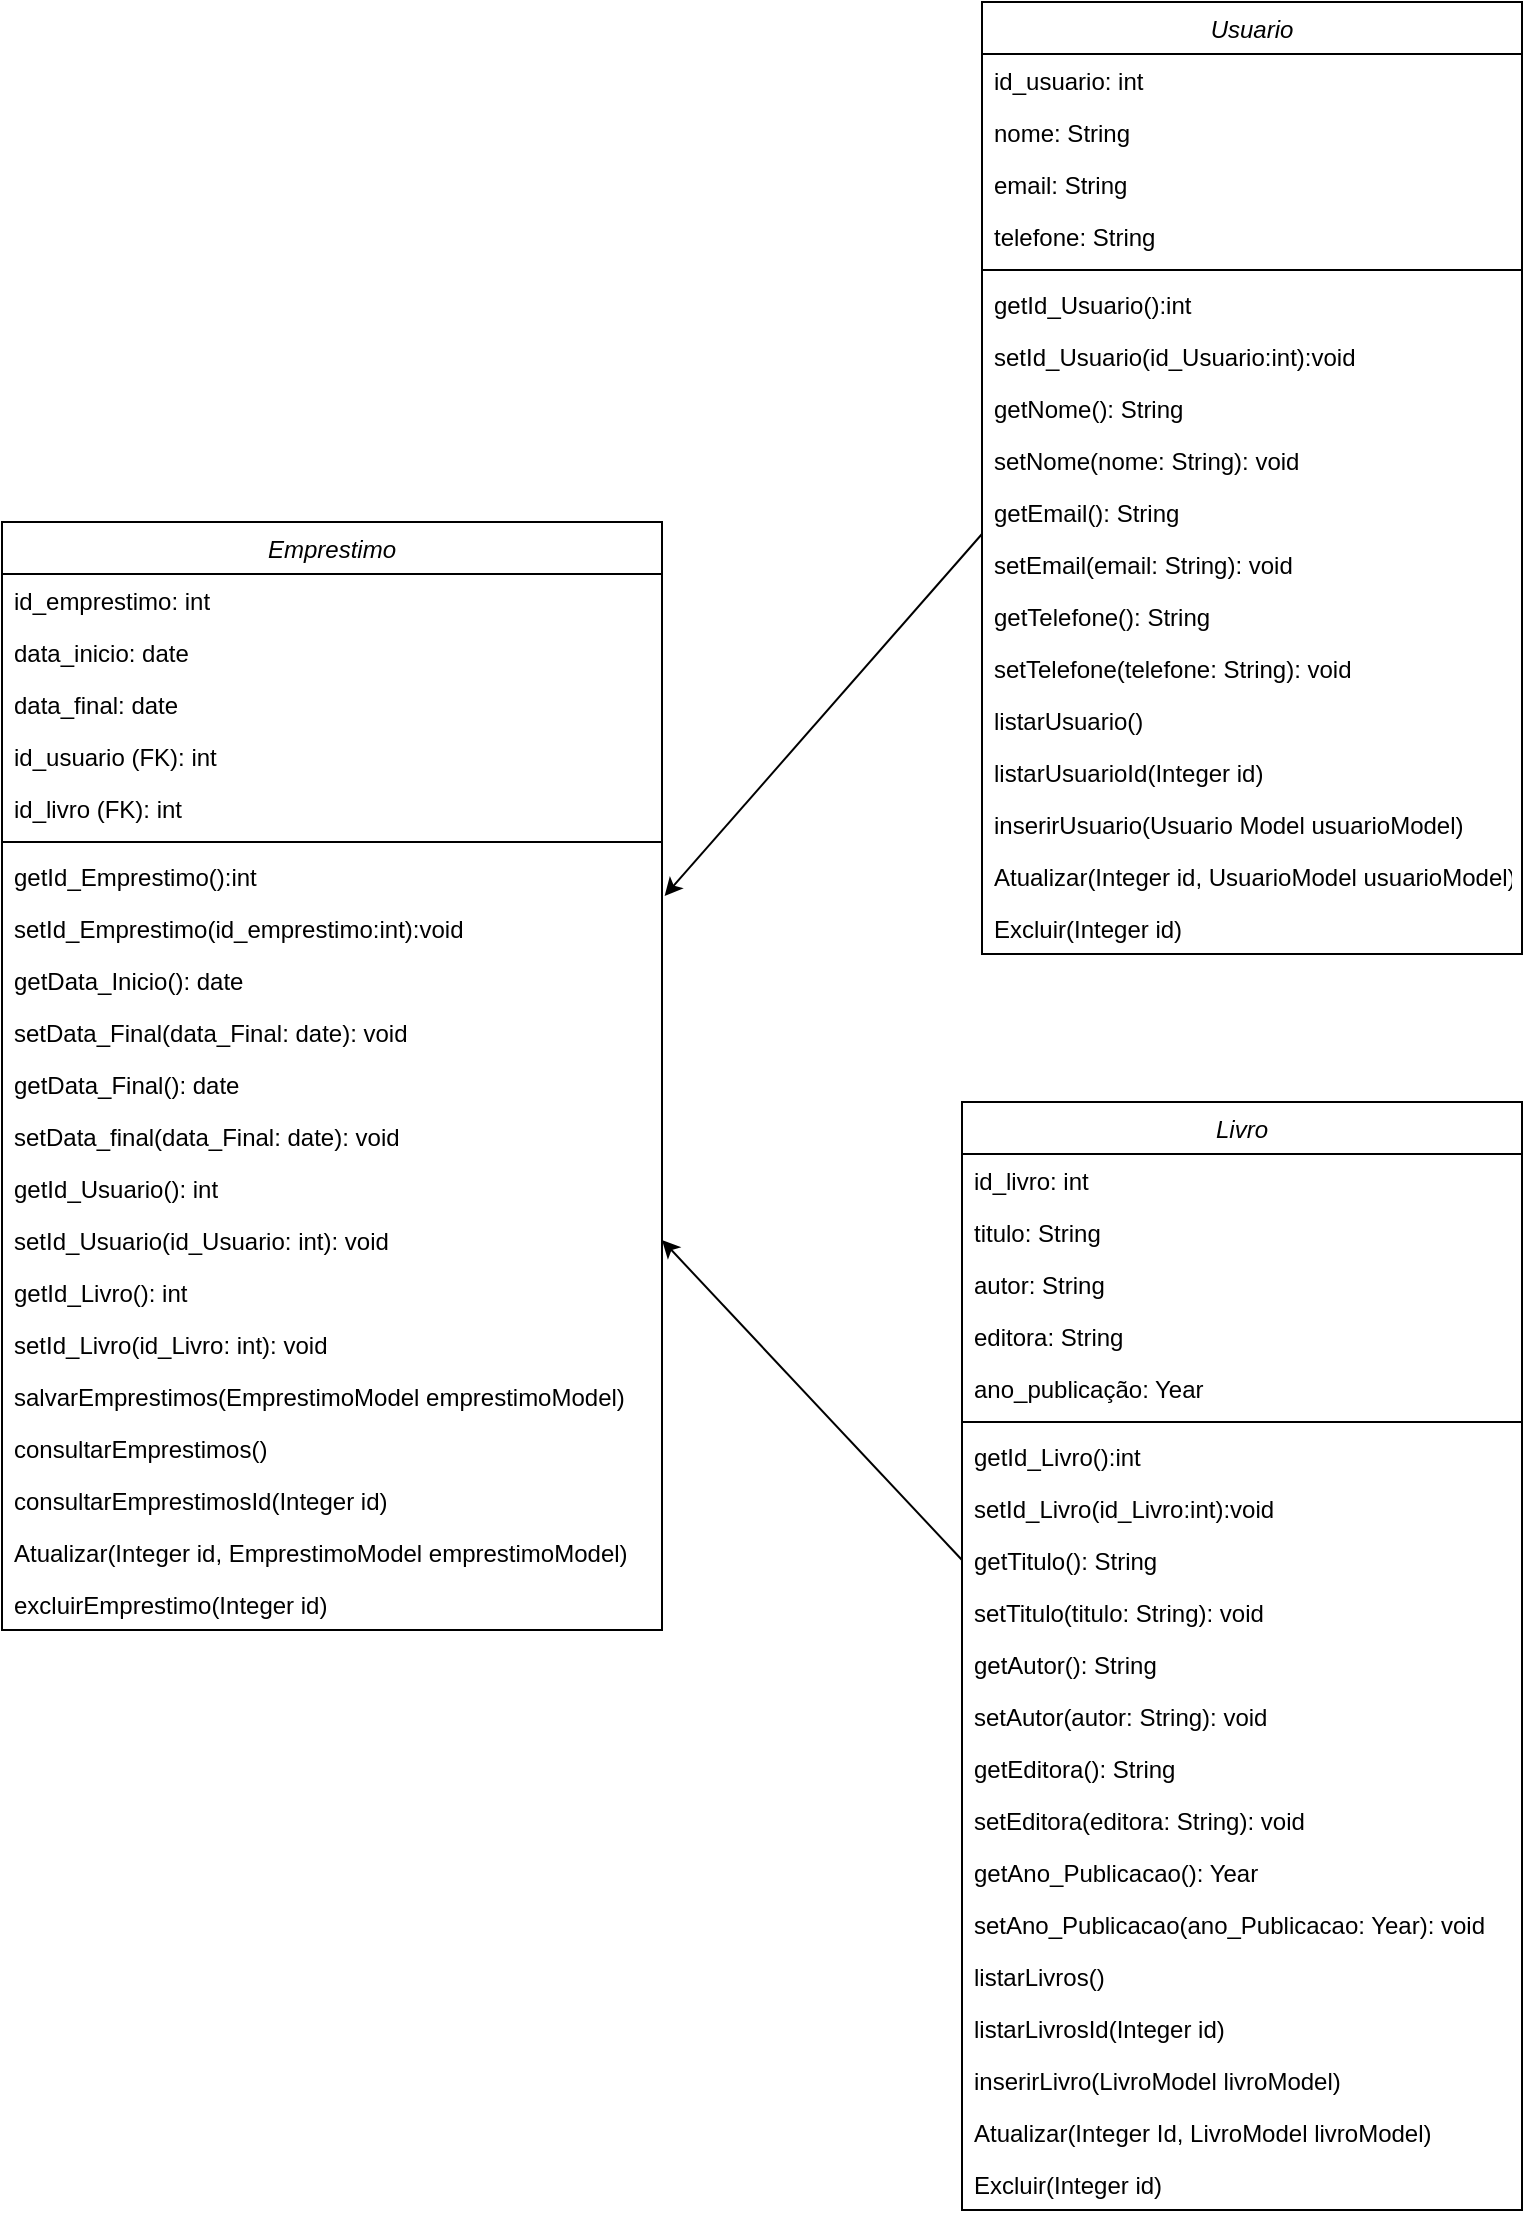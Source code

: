 <mxfile version="24.7.17">
  <diagram id="C5RBs43oDa-KdzZeNtuy" name="Page-1">
    <mxGraphModel dx="1434" dy="772" grid="1" gridSize="10" guides="1" tooltips="1" connect="1" arrows="1" fold="1" page="1" pageScale="1" pageWidth="827" pageHeight="1169" math="0" shadow="0">
      <root>
        <mxCell id="WIyWlLk6GJQsqaUBKTNV-0" />
        <mxCell id="WIyWlLk6GJQsqaUBKTNV-1" parent="WIyWlLk6GJQsqaUBKTNV-0" />
        <mxCell id="zkfFHV4jXpPFQw0GAbJ--0" value="Emprestimo" style="swimlane;fontStyle=2;align=center;verticalAlign=top;childLayout=stackLayout;horizontal=1;startSize=26;horizontalStack=0;resizeParent=1;resizeLast=0;collapsible=1;marginBottom=0;rounded=0;shadow=0;strokeWidth=1;" parent="WIyWlLk6GJQsqaUBKTNV-1" vertex="1">
          <mxGeometry x="40" y="310" width="330" height="554" as="geometry">
            <mxRectangle x="230" y="140" width="160" height="26" as="alternateBounds" />
          </mxGeometry>
        </mxCell>
        <mxCell id="zkfFHV4jXpPFQw0GAbJ--1" value="id_emprestimo: int" style="text;align=left;verticalAlign=top;spacingLeft=4;spacingRight=4;overflow=hidden;rotatable=0;points=[[0,0.5],[1,0.5]];portConstraint=eastwest;" parent="zkfFHV4jXpPFQw0GAbJ--0" vertex="1">
          <mxGeometry y="26" width="330" height="26" as="geometry" />
        </mxCell>
        <mxCell id="5EMgJXhM_CmQL9I3DCpq-1" value="data_inicio: date" style="text;align=left;verticalAlign=top;spacingLeft=4;spacingRight=4;overflow=hidden;rotatable=0;points=[[0,0.5],[1,0.5]];portConstraint=eastwest;rounded=0;shadow=0;html=0;" parent="zkfFHV4jXpPFQw0GAbJ--0" vertex="1">
          <mxGeometry y="52" width="330" height="26" as="geometry" />
        </mxCell>
        <mxCell id="5EMgJXhM_CmQL9I3DCpq-2" value="data_final: date&#xa;" style="text;align=left;verticalAlign=top;spacingLeft=4;spacingRight=4;overflow=hidden;rotatable=0;points=[[0,0.5],[1,0.5]];portConstraint=eastwest;rounded=0;shadow=0;html=0;" parent="zkfFHV4jXpPFQw0GAbJ--0" vertex="1">
          <mxGeometry y="78" width="330" height="26" as="geometry" />
        </mxCell>
        <mxCell id="5EMgJXhM_CmQL9I3DCpq-0" value="id_usuario (FK): int&#xa;" style="text;align=left;verticalAlign=top;spacingLeft=4;spacingRight=4;overflow=hidden;rotatable=0;points=[[0,0.5],[1,0.5]];portConstraint=eastwest;rounded=0;shadow=0;html=0;" parent="zkfFHV4jXpPFQw0GAbJ--0" vertex="1">
          <mxGeometry y="104" width="330" height="26" as="geometry" />
        </mxCell>
        <mxCell id="zkfFHV4jXpPFQw0GAbJ--3" value="id_livro (FK): int&#xa;" style="text;align=left;verticalAlign=top;spacingLeft=4;spacingRight=4;overflow=hidden;rotatable=0;points=[[0,0.5],[1,0.5]];portConstraint=eastwest;rounded=0;shadow=0;html=0;" parent="zkfFHV4jXpPFQw0GAbJ--0" vertex="1">
          <mxGeometry y="130" width="330" height="26" as="geometry" />
        </mxCell>
        <mxCell id="zkfFHV4jXpPFQw0GAbJ--4" value="" style="line;html=1;strokeWidth=1;align=left;verticalAlign=middle;spacingTop=-1;spacingLeft=3;spacingRight=3;rotatable=0;labelPosition=right;points=[];portConstraint=eastwest;" parent="zkfFHV4jXpPFQw0GAbJ--0" vertex="1">
          <mxGeometry y="156" width="330" height="8" as="geometry" />
        </mxCell>
        <mxCell id="zkfFHV4jXpPFQw0GAbJ--5" value="getId_Emprestimo():int" style="text;align=left;verticalAlign=top;spacingLeft=4;spacingRight=4;overflow=hidden;rotatable=0;points=[[0,0.5],[1,0.5]];portConstraint=eastwest;" parent="zkfFHV4jXpPFQw0GAbJ--0" vertex="1">
          <mxGeometry y="164" width="330" height="26" as="geometry" />
        </mxCell>
        <mxCell id="5EMgJXhM_CmQL9I3DCpq-3" value="setId_Emprestimo(id_emprestimo:int):void&#xa;" style="text;align=left;verticalAlign=top;spacingLeft=4;spacingRight=4;overflow=hidden;rotatable=0;points=[[0,0.5],[1,0.5]];portConstraint=eastwest;" parent="zkfFHV4jXpPFQw0GAbJ--0" vertex="1">
          <mxGeometry y="190" width="330" height="26" as="geometry" />
        </mxCell>
        <mxCell id="5EMgJXhM_CmQL9I3DCpq-4" value="getData_Inicio(): date" style="text;align=left;verticalAlign=top;spacingLeft=4;spacingRight=4;overflow=hidden;rotatable=0;points=[[0,0.5],[1,0.5]];portConstraint=eastwest;" parent="zkfFHV4jXpPFQw0GAbJ--0" vertex="1">
          <mxGeometry y="216" width="330" height="26" as="geometry" />
        </mxCell>
        <mxCell id="5EMgJXhM_CmQL9I3DCpq-5" value="setData_Final(data_Final: date): void&#xa;" style="text;align=left;verticalAlign=top;spacingLeft=4;spacingRight=4;overflow=hidden;rotatable=0;points=[[0,0.5],[1,0.5]];portConstraint=eastwest;" parent="zkfFHV4jXpPFQw0GAbJ--0" vertex="1">
          <mxGeometry y="242" width="330" height="26" as="geometry" />
        </mxCell>
        <mxCell id="5EMgJXhM_CmQL9I3DCpq-6" value="getData_Final(): date&#xa;" style="text;align=left;verticalAlign=top;spacingLeft=4;spacingRight=4;overflow=hidden;rotatable=0;points=[[0,0.5],[1,0.5]];portConstraint=eastwest;" parent="zkfFHV4jXpPFQw0GAbJ--0" vertex="1">
          <mxGeometry y="268" width="330" height="26" as="geometry" />
        </mxCell>
        <mxCell id="5EMgJXhM_CmQL9I3DCpq-7" value="setData_final(data_Final: date): void" style="text;align=left;verticalAlign=top;spacingLeft=4;spacingRight=4;overflow=hidden;rotatable=0;points=[[0,0.5],[1,0.5]];portConstraint=eastwest;" parent="zkfFHV4jXpPFQw0GAbJ--0" vertex="1">
          <mxGeometry y="294" width="330" height="26" as="geometry" />
        </mxCell>
        <mxCell id="5EMgJXhM_CmQL9I3DCpq-8" value="getId_Usuario(): int&#xa;" style="text;align=left;verticalAlign=top;spacingLeft=4;spacingRight=4;overflow=hidden;rotatable=0;points=[[0,0.5],[1,0.5]];portConstraint=eastwest;" parent="zkfFHV4jXpPFQw0GAbJ--0" vertex="1">
          <mxGeometry y="320" width="330" height="26" as="geometry" />
        </mxCell>
        <mxCell id="5EMgJXhM_CmQL9I3DCpq-9" value="setId_Usuario(id_Usuario: int): void&#xa;&#xa;" style="text;align=left;verticalAlign=top;spacingLeft=4;spacingRight=4;overflow=hidden;rotatable=0;points=[[0,0.5],[1,0.5]];portConstraint=eastwest;" parent="zkfFHV4jXpPFQw0GAbJ--0" vertex="1">
          <mxGeometry y="346" width="330" height="26" as="geometry" />
        </mxCell>
        <mxCell id="5EMgJXhM_CmQL9I3DCpq-10" value="getId_Livro(): int&#xa;" style="text;align=left;verticalAlign=top;spacingLeft=4;spacingRight=4;overflow=hidden;rotatable=0;points=[[0,0.5],[1,0.5]];portConstraint=eastwest;" parent="zkfFHV4jXpPFQw0GAbJ--0" vertex="1">
          <mxGeometry y="372" width="330" height="26" as="geometry" />
        </mxCell>
        <mxCell id="5EMgJXhM_CmQL9I3DCpq-11" value="setId_Livro(id_Livro: int): void&#xa;&#xa;" style="text;align=left;verticalAlign=top;spacingLeft=4;spacingRight=4;overflow=hidden;rotatable=0;points=[[0,0.5],[1,0.5]];portConstraint=eastwest;" parent="zkfFHV4jXpPFQw0GAbJ--0" vertex="1">
          <mxGeometry y="398" width="330" height="26" as="geometry" />
        </mxCell>
        <mxCell id="5EMgJXhM_CmQL9I3DCpq-12" value="salvarEmprestimos(EmprestimoModel emprestimoModel)" style="text;align=left;verticalAlign=top;spacingLeft=4;spacingRight=4;overflow=hidden;rotatable=0;points=[[0,0.5],[1,0.5]];portConstraint=eastwest;" parent="zkfFHV4jXpPFQw0GAbJ--0" vertex="1">
          <mxGeometry y="424" width="330" height="26" as="geometry" />
        </mxCell>
        <mxCell id="5EMgJXhM_CmQL9I3DCpq-13" value="consultarEmprestimos()" style="text;align=left;verticalAlign=top;spacingLeft=4;spacingRight=4;overflow=hidden;rotatable=0;points=[[0,0.5],[1,0.5]];portConstraint=eastwest;" parent="zkfFHV4jXpPFQw0GAbJ--0" vertex="1">
          <mxGeometry y="450" width="330" height="26" as="geometry" />
        </mxCell>
        <mxCell id="7g7Ay9heB8tXwXwIvFFe-0" value="consultarEmprestimosId(Integer id)" style="text;align=left;verticalAlign=top;spacingLeft=4;spacingRight=4;overflow=hidden;rotatable=0;points=[[0,0.5],[1,0.5]];portConstraint=eastwest;" vertex="1" parent="zkfFHV4jXpPFQw0GAbJ--0">
          <mxGeometry y="476" width="330" height="26" as="geometry" />
        </mxCell>
        <mxCell id="5EMgJXhM_CmQL9I3DCpq-15" value="Atualizar(Integer id, EmprestimoModel emprestimoModel)" style="text;align=left;verticalAlign=top;spacingLeft=4;spacingRight=4;overflow=hidden;rotatable=0;points=[[0,0.5],[1,0.5]];portConstraint=eastwest;" parent="zkfFHV4jXpPFQw0GAbJ--0" vertex="1">
          <mxGeometry y="502" width="330" height="26" as="geometry" />
        </mxCell>
        <mxCell id="5EMgJXhM_CmQL9I3DCpq-14" value="excluirEmprestimo(Integer id)" style="text;align=left;verticalAlign=top;spacingLeft=4;spacingRight=4;overflow=hidden;rotatable=0;points=[[0,0.5],[1,0.5]];portConstraint=eastwest;" parent="zkfFHV4jXpPFQw0GAbJ--0" vertex="1">
          <mxGeometry y="528" width="330" height="26" as="geometry" />
        </mxCell>
        <mxCell id="5EMgJXhM_CmQL9I3DCpq-16" value="Usuario" style="swimlane;fontStyle=2;align=center;verticalAlign=top;childLayout=stackLayout;horizontal=1;startSize=26;horizontalStack=0;resizeParent=1;resizeLast=0;collapsible=1;marginBottom=0;rounded=0;shadow=0;strokeWidth=1;" parent="WIyWlLk6GJQsqaUBKTNV-1" vertex="1">
          <mxGeometry x="530" y="50" width="270" height="476" as="geometry">
            <mxRectangle x="230" y="140" width="160" height="26" as="alternateBounds" />
          </mxGeometry>
        </mxCell>
        <mxCell id="5EMgJXhM_CmQL9I3DCpq-17" value="id_usuario: int" style="text;align=left;verticalAlign=top;spacingLeft=4;spacingRight=4;overflow=hidden;rotatable=0;points=[[0,0.5],[1,0.5]];portConstraint=eastwest;" parent="5EMgJXhM_CmQL9I3DCpq-16" vertex="1">
          <mxGeometry y="26" width="270" height="26" as="geometry" />
        </mxCell>
        <mxCell id="5EMgJXhM_CmQL9I3DCpq-18" value="nome: String" style="text;align=left;verticalAlign=top;spacingLeft=4;spacingRight=4;overflow=hidden;rotatable=0;points=[[0,0.5],[1,0.5]];portConstraint=eastwest;rounded=0;shadow=0;html=0;" parent="5EMgJXhM_CmQL9I3DCpq-16" vertex="1">
          <mxGeometry y="52" width="270" height="26" as="geometry" />
        </mxCell>
        <mxCell id="5EMgJXhM_CmQL9I3DCpq-19" value="email: String&#xa;" style="text;align=left;verticalAlign=top;spacingLeft=4;spacingRight=4;overflow=hidden;rotatable=0;points=[[0,0.5],[1,0.5]];portConstraint=eastwest;rounded=0;shadow=0;html=0;" parent="5EMgJXhM_CmQL9I3DCpq-16" vertex="1">
          <mxGeometry y="78" width="270" height="26" as="geometry" />
        </mxCell>
        <mxCell id="5EMgJXhM_CmQL9I3DCpq-20" value="telefone: String" style="text;align=left;verticalAlign=top;spacingLeft=4;spacingRight=4;overflow=hidden;rotatable=0;points=[[0,0.5],[1,0.5]];portConstraint=eastwest;rounded=0;shadow=0;html=0;" parent="5EMgJXhM_CmQL9I3DCpq-16" vertex="1">
          <mxGeometry y="104" width="270" height="26" as="geometry" />
        </mxCell>
        <mxCell id="5EMgJXhM_CmQL9I3DCpq-22" value="" style="line;html=1;strokeWidth=1;align=left;verticalAlign=middle;spacingTop=-1;spacingLeft=3;spacingRight=3;rotatable=0;labelPosition=right;points=[];portConstraint=eastwest;" parent="5EMgJXhM_CmQL9I3DCpq-16" vertex="1">
          <mxGeometry y="130" width="270" height="8" as="geometry" />
        </mxCell>
        <mxCell id="5EMgJXhM_CmQL9I3DCpq-23" value="getId_Usuario():int" style="text;align=left;verticalAlign=top;spacingLeft=4;spacingRight=4;overflow=hidden;rotatable=0;points=[[0,0.5],[1,0.5]];portConstraint=eastwest;" parent="5EMgJXhM_CmQL9I3DCpq-16" vertex="1">
          <mxGeometry y="138" width="270" height="26" as="geometry" />
        </mxCell>
        <mxCell id="5EMgJXhM_CmQL9I3DCpq-24" value="setId_Usuario(id_Usuario:int):void&#xa;" style="text;align=left;verticalAlign=top;spacingLeft=4;spacingRight=4;overflow=hidden;rotatable=0;points=[[0,0.5],[1,0.5]];portConstraint=eastwest;" parent="5EMgJXhM_CmQL9I3DCpq-16" vertex="1">
          <mxGeometry y="164" width="270" height="26" as="geometry" />
        </mxCell>
        <mxCell id="5EMgJXhM_CmQL9I3DCpq-25" value="getNome(): String" style="text;align=left;verticalAlign=top;spacingLeft=4;spacingRight=4;overflow=hidden;rotatable=0;points=[[0,0.5],[1,0.5]];portConstraint=eastwest;" parent="5EMgJXhM_CmQL9I3DCpq-16" vertex="1">
          <mxGeometry y="190" width="270" height="26" as="geometry" />
        </mxCell>
        <mxCell id="5EMgJXhM_CmQL9I3DCpq-26" value="setNome(nome: String): void&#xa;" style="text;align=left;verticalAlign=top;spacingLeft=4;spacingRight=4;overflow=hidden;rotatable=0;points=[[0,0.5],[1,0.5]];portConstraint=eastwest;" parent="5EMgJXhM_CmQL9I3DCpq-16" vertex="1">
          <mxGeometry y="216" width="270" height="26" as="geometry" />
        </mxCell>
        <mxCell id="5EMgJXhM_CmQL9I3DCpq-59" value="" style="endArrow=classic;html=1;rounded=0;entryX=1.004;entryY=0.885;entryDx=0;entryDy=0;entryPerimeter=0;" parent="5EMgJXhM_CmQL9I3DCpq-16" target="zkfFHV4jXpPFQw0GAbJ--5" edge="1">
          <mxGeometry width="50" height="50" relative="1" as="geometry">
            <mxPoint y="266" as="sourcePoint" />
            <mxPoint x="50" y="216" as="targetPoint" />
          </mxGeometry>
        </mxCell>
        <mxCell id="5EMgJXhM_CmQL9I3DCpq-27" value="getEmail(): String&#xa;&#xa;" style="text;align=left;verticalAlign=top;spacingLeft=4;spacingRight=4;overflow=hidden;rotatable=0;points=[[0,0.5],[1,0.5]];portConstraint=eastwest;" parent="5EMgJXhM_CmQL9I3DCpq-16" vertex="1">
          <mxGeometry y="242" width="270" height="26" as="geometry" />
        </mxCell>
        <mxCell id="5EMgJXhM_CmQL9I3DCpq-28" value="setEmail(email: String): void" style="text;align=left;verticalAlign=top;spacingLeft=4;spacingRight=4;overflow=hidden;rotatable=0;points=[[0,0.5],[1,0.5]];portConstraint=eastwest;" parent="5EMgJXhM_CmQL9I3DCpq-16" vertex="1">
          <mxGeometry y="268" width="270" height="26" as="geometry" />
        </mxCell>
        <mxCell id="5EMgJXhM_CmQL9I3DCpq-29" value="getTelefone(): String&#xa;" style="text;align=left;verticalAlign=top;spacingLeft=4;spacingRight=4;overflow=hidden;rotatable=0;points=[[0,0.5],[1,0.5]];portConstraint=eastwest;" parent="5EMgJXhM_CmQL9I3DCpq-16" vertex="1">
          <mxGeometry y="294" width="270" height="26" as="geometry" />
        </mxCell>
        <mxCell id="5EMgJXhM_CmQL9I3DCpq-30" value="setTelefone(telefone: String): void&#xa;&#xa;" style="text;align=left;verticalAlign=top;spacingLeft=4;spacingRight=4;overflow=hidden;rotatable=0;points=[[0,0.5],[1,0.5]];portConstraint=eastwest;" parent="5EMgJXhM_CmQL9I3DCpq-16" vertex="1">
          <mxGeometry y="320" width="270" height="26" as="geometry" />
        </mxCell>
        <mxCell id="5EMgJXhM_CmQL9I3DCpq-34" value="listarUsuario()" style="text;align=left;verticalAlign=top;spacingLeft=4;spacingRight=4;overflow=hidden;rotatable=0;points=[[0,0.5],[1,0.5]];portConstraint=eastwest;" parent="5EMgJXhM_CmQL9I3DCpq-16" vertex="1">
          <mxGeometry y="346" width="270" height="26" as="geometry" />
        </mxCell>
        <mxCell id="i6DX8ShGVNVIHP8T1WRY-1" value="listarUsuarioId(Integer id)" style="text;align=left;verticalAlign=top;spacingLeft=4;spacingRight=4;overflow=hidden;rotatable=0;points=[[0,0.5],[1,0.5]];portConstraint=eastwest;" parent="5EMgJXhM_CmQL9I3DCpq-16" vertex="1">
          <mxGeometry y="372" width="270" height="26" as="geometry" />
        </mxCell>
        <mxCell id="5EMgJXhM_CmQL9I3DCpq-33" value="inserirUsuario(Usuario Model usuarioModel)" style="text;align=left;verticalAlign=top;spacingLeft=4;spacingRight=4;overflow=hidden;rotatable=0;points=[[0,0.5],[1,0.5]];portConstraint=eastwest;" parent="5EMgJXhM_CmQL9I3DCpq-16" vertex="1">
          <mxGeometry y="398" width="270" height="26" as="geometry" />
        </mxCell>
        <mxCell id="5EMgJXhM_CmQL9I3DCpq-35" value="Atualizar(Integer id, UsuarioModel usuarioModel)" style="text;align=left;verticalAlign=top;spacingLeft=4;spacingRight=4;overflow=hidden;rotatable=0;points=[[0,0.5],[1,0.5]];portConstraint=eastwest;" parent="5EMgJXhM_CmQL9I3DCpq-16" vertex="1">
          <mxGeometry y="424" width="270" height="26" as="geometry" />
        </mxCell>
        <mxCell id="5EMgJXhM_CmQL9I3DCpq-36" value="Excluir(Integer id)" style="text;align=left;verticalAlign=top;spacingLeft=4;spacingRight=4;overflow=hidden;rotatable=0;points=[[0,0.5],[1,0.5]];portConstraint=eastwest;" parent="5EMgJXhM_CmQL9I3DCpq-16" vertex="1">
          <mxGeometry y="450" width="270" height="26" as="geometry" />
        </mxCell>
        <mxCell id="5EMgJXhM_CmQL9I3DCpq-38" value="Livro" style="swimlane;fontStyle=2;align=center;verticalAlign=top;childLayout=stackLayout;horizontal=1;startSize=26;horizontalStack=0;resizeParent=1;resizeLast=0;collapsible=1;marginBottom=0;rounded=0;shadow=0;strokeWidth=1;" parent="WIyWlLk6GJQsqaUBKTNV-1" vertex="1">
          <mxGeometry x="520" y="600" width="280" height="554" as="geometry">
            <mxRectangle x="230" y="140" width="160" height="26" as="alternateBounds" />
          </mxGeometry>
        </mxCell>
        <mxCell id="5EMgJXhM_CmQL9I3DCpq-39" value="id_livro: int" style="text;align=left;verticalAlign=top;spacingLeft=4;spacingRight=4;overflow=hidden;rotatable=0;points=[[0,0.5],[1,0.5]];portConstraint=eastwest;" parent="5EMgJXhM_CmQL9I3DCpq-38" vertex="1">
          <mxGeometry y="26" width="280" height="26" as="geometry" />
        </mxCell>
        <mxCell id="5EMgJXhM_CmQL9I3DCpq-40" value="titulo: String" style="text;align=left;verticalAlign=top;spacingLeft=4;spacingRight=4;overflow=hidden;rotatable=0;points=[[0,0.5],[1,0.5]];portConstraint=eastwest;rounded=0;shadow=0;html=0;" parent="5EMgJXhM_CmQL9I3DCpq-38" vertex="1">
          <mxGeometry y="52" width="280" height="26" as="geometry" />
        </mxCell>
        <mxCell id="5EMgJXhM_CmQL9I3DCpq-41" value="autor: String&#xa;" style="text;align=left;verticalAlign=top;spacingLeft=4;spacingRight=4;overflow=hidden;rotatable=0;points=[[0,0.5],[1,0.5]];portConstraint=eastwest;rounded=0;shadow=0;html=0;" parent="5EMgJXhM_CmQL9I3DCpq-38" vertex="1">
          <mxGeometry y="78" width="280" height="26" as="geometry" />
        </mxCell>
        <mxCell id="5EMgJXhM_CmQL9I3DCpq-42" value="editora: String" style="text;align=left;verticalAlign=top;spacingLeft=4;spacingRight=4;overflow=hidden;rotatable=0;points=[[0,0.5],[1,0.5]];portConstraint=eastwest;rounded=0;shadow=0;html=0;" parent="5EMgJXhM_CmQL9I3DCpq-38" vertex="1">
          <mxGeometry y="104" width="280" height="26" as="geometry" />
        </mxCell>
        <mxCell id="5EMgJXhM_CmQL9I3DCpq-56" value="ano_publicação: Year" style="text;align=left;verticalAlign=top;spacingLeft=4;spacingRight=4;overflow=hidden;rotatable=0;points=[[0,0.5],[1,0.5]];portConstraint=eastwest;rounded=0;shadow=0;html=0;" parent="5EMgJXhM_CmQL9I3DCpq-38" vertex="1">
          <mxGeometry y="130" width="280" height="26" as="geometry" />
        </mxCell>
        <mxCell id="5EMgJXhM_CmQL9I3DCpq-43" value="" style="line;html=1;strokeWidth=1;align=left;verticalAlign=middle;spacingTop=-1;spacingLeft=3;spacingRight=3;rotatable=0;labelPosition=right;points=[];portConstraint=eastwest;" parent="5EMgJXhM_CmQL9I3DCpq-38" vertex="1">
          <mxGeometry y="156" width="280" height="8" as="geometry" />
        </mxCell>
        <mxCell id="5EMgJXhM_CmQL9I3DCpq-44" value="getId_Livro():int" style="text;align=left;verticalAlign=top;spacingLeft=4;spacingRight=4;overflow=hidden;rotatable=0;points=[[0,0.5],[1,0.5]];portConstraint=eastwest;" parent="5EMgJXhM_CmQL9I3DCpq-38" vertex="1">
          <mxGeometry y="164" width="280" height="26" as="geometry" />
        </mxCell>
        <mxCell id="5EMgJXhM_CmQL9I3DCpq-45" value="setId_Livro(id_Livro:int):void&#xa;" style="text;align=left;verticalAlign=top;spacingLeft=4;spacingRight=4;overflow=hidden;rotatable=0;points=[[0,0.5],[1,0.5]];portConstraint=eastwest;" parent="5EMgJXhM_CmQL9I3DCpq-38" vertex="1">
          <mxGeometry y="190" width="280" height="26" as="geometry" />
        </mxCell>
        <mxCell id="5EMgJXhM_CmQL9I3DCpq-46" value="getTitulo(): String" style="text;align=left;verticalAlign=top;spacingLeft=4;spacingRight=4;overflow=hidden;rotatable=0;points=[[0,0.5],[1,0.5]];portConstraint=eastwest;" parent="5EMgJXhM_CmQL9I3DCpq-38" vertex="1">
          <mxGeometry y="216" width="280" height="26" as="geometry" />
        </mxCell>
        <mxCell id="5EMgJXhM_CmQL9I3DCpq-47" value="setTitulo(titulo: String): void&#xa;" style="text;align=left;verticalAlign=top;spacingLeft=4;spacingRight=4;overflow=hidden;rotatable=0;points=[[0,0.5],[1,0.5]];portConstraint=eastwest;" parent="5EMgJXhM_CmQL9I3DCpq-38" vertex="1">
          <mxGeometry y="242" width="280" height="26" as="geometry" />
        </mxCell>
        <mxCell id="5EMgJXhM_CmQL9I3DCpq-48" value="getAutor(): String&#xa;&#xa;" style="text;align=left;verticalAlign=top;spacingLeft=4;spacingRight=4;overflow=hidden;rotatable=0;points=[[0,0.5],[1,0.5]];portConstraint=eastwest;" parent="5EMgJXhM_CmQL9I3DCpq-38" vertex="1">
          <mxGeometry y="268" width="280" height="26" as="geometry" />
        </mxCell>
        <mxCell id="5EMgJXhM_CmQL9I3DCpq-49" value="setAutor(autor: String): void" style="text;align=left;verticalAlign=top;spacingLeft=4;spacingRight=4;overflow=hidden;rotatable=0;points=[[0,0.5],[1,0.5]];portConstraint=eastwest;" parent="5EMgJXhM_CmQL9I3DCpq-38" vertex="1">
          <mxGeometry y="294" width="280" height="26" as="geometry" />
        </mxCell>
        <mxCell id="5EMgJXhM_CmQL9I3DCpq-50" value="getEditora(): String&#xa;" style="text;align=left;verticalAlign=top;spacingLeft=4;spacingRight=4;overflow=hidden;rotatable=0;points=[[0,0.5],[1,0.5]];portConstraint=eastwest;" parent="5EMgJXhM_CmQL9I3DCpq-38" vertex="1">
          <mxGeometry y="320" width="280" height="26" as="geometry" />
        </mxCell>
        <mxCell id="5EMgJXhM_CmQL9I3DCpq-51" value="setEditora(editora: String): void&#xa;&#xa;" style="text;align=left;verticalAlign=top;spacingLeft=4;spacingRight=4;overflow=hidden;rotatable=0;points=[[0,0.5],[1,0.5]];portConstraint=eastwest;" parent="5EMgJXhM_CmQL9I3DCpq-38" vertex="1">
          <mxGeometry y="346" width="280" height="26" as="geometry" />
        </mxCell>
        <mxCell id="5EMgJXhM_CmQL9I3DCpq-57" value="getAno_Publicacao(): Year" style="text;align=left;verticalAlign=top;spacingLeft=4;spacingRight=4;overflow=hidden;rotatable=0;points=[[0,0.5],[1,0.5]];portConstraint=eastwest;" parent="5EMgJXhM_CmQL9I3DCpq-38" vertex="1">
          <mxGeometry y="372" width="280" height="26" as="geometry" />
        </mxCell>
        <mxCell id="5EMgJXhM_CmQL9I3DCpq-58" value="setAno_Publicacao(ano_Publicacao: Year): void" style="text;align=left;verticalAlign=top;spacingLeft=4;spacingRight=4;overflow=hidden;rotatable=0;points=[[0,0.5],[1,0.5]];portConstraint=eastwest;" parent="5EMgJXhM_CmQL9I3DCpq-38" vertex="1">
          <mxGeometry y="398" width="280" height="26" as="geometry" />
        </mxCell>
        <mxCell id="5EMgJXhM_CmQL9I3DCpq-53" value="listarLivros()" style="text;align=left;verticalAlign=top;spacingLeft=4;spacingRight=4;overflow=hidden;rotatable=0;points=[[0,0.5],[1,0.5]];portConstraint=eastwest;" parent="5EMgJXhM_CmQL9I3DCpq-38" vertex="1">
          <mxGeometry y="424" width="280" height="26" as="geometry" />
        </mxCell>
        <mxCell id="i6DX8ShGVNVIHP8T1WRY-0" value="listarLivrosId(Integer id)" style="text;align=left;verticalAlign=top;spacingLeft=4;spacingRight=4;overflow=hidden;rotatable=0;points=[[0,0.5],[1,0.5]];portConstraint=eastwest;" parent="5EMgJXhM_CmQL9I3DCpq-38" vertex="1">
          <mxGeometry y="450" width="280" height="26" as="geometry" />
        </mxCell>
        <mxCell id="5EMgJXhM_CmQL9I3DCpq-52" value="inserirLivro(LivroModel livroModel)" style="text;align=left;verticalAlign=top;spacingLeft=4;spacingRight=4;overflow=hidden;rotatable=0;points=[[0,0.5],[1,0.5]];portConstraint=eastwest;" parent="5EMgJXhM_CmQL9I3DCpq-38" vertex="1">
          <mxGeometry y="476" width="280" height="26" as="geometry" />
        </mxCell>
        <mxCell id="5EMgJXhM_CmQL9I3DCpq-54" value="Atualizar(Integer Id, LivroModel livroModel)" style="text;align=left;verticalAlign=top;spacingLeft=4;spacingRight=4;overflow=hidden;rotatable=0;points=[[0,0.5],[1,0.5]];portConstraint=eastwest;" parent="5EMgJXhM_CmQL9I3DCpq-38" vertex="1">
          <mxGeometry y="502" width="280" height="26" as="geometry" />
        </mxCell>
        <mxCell id="5EMgJXhM_CmQL9I3DCpq-55" value="Excluir(Integer id)" style="text;align=left;verticalAlign=top;spacingLeft=4;spacingRight=4;overflow=hidden;rotatable=0;points=[[0,0.5],[1,0.5]];portConstraint=eastwest;" parent="5EMgJXhM_CmQL9I3DCpq-38" vertex="1">
          <mxGeometry y="528" width="280" height="26" as="geometry" />
        </mxCell>
        <mxCell id="5EMgJXhM_CmQL9I3DCpq-60" value="" style="endArrow=classic;html=1;rounded=0;entryX=1;entryY=0.5;entryDx=0;entryDy=0;exitX=0;exitY=0.5;exitDx=0;exitDy=0;" parent="WIyWlLk6GJQsqaUBKTNV-1" target="5EMgJXhM_CmQL9I3DCpq-9" edge="1" source="5EMgJXhM_CmQL9I3DCpq-46">
          <mxGeometry width="50" height="50" relative="1" as="geometry">
            <mxPoint x="445" y="870" as="sourcePoint" />
            <mxPoint x="296" y="1061" as="targetPoint" />
          </mxGeometry>
        </mxCell>
      </root>
    </mxGraphModel>
  </diagram>
</mxfile>
